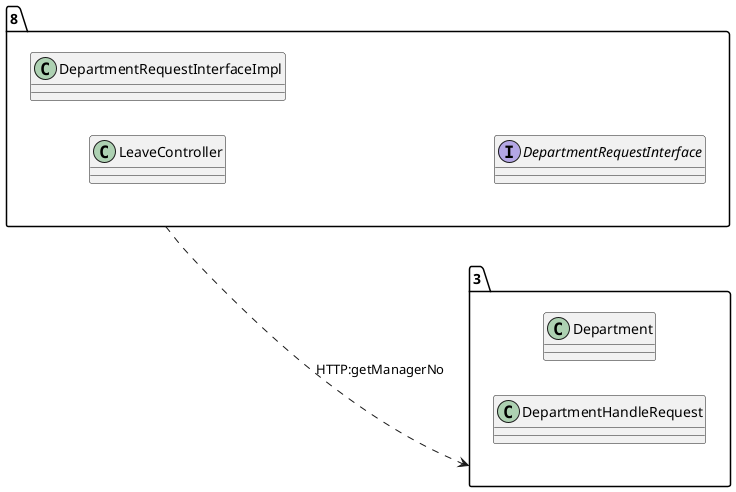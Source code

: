 @startuml 
allow_mixing
left to right direction
package "8"{
class LeaveController
class DepartmentRequestInterfaceImpl
interface DepartmentRequestInterface

}
package "3"{
class Department
class DepartmentHandleRequest

}
"8" ..> "3":HTTP:getManagerNo
@enduml